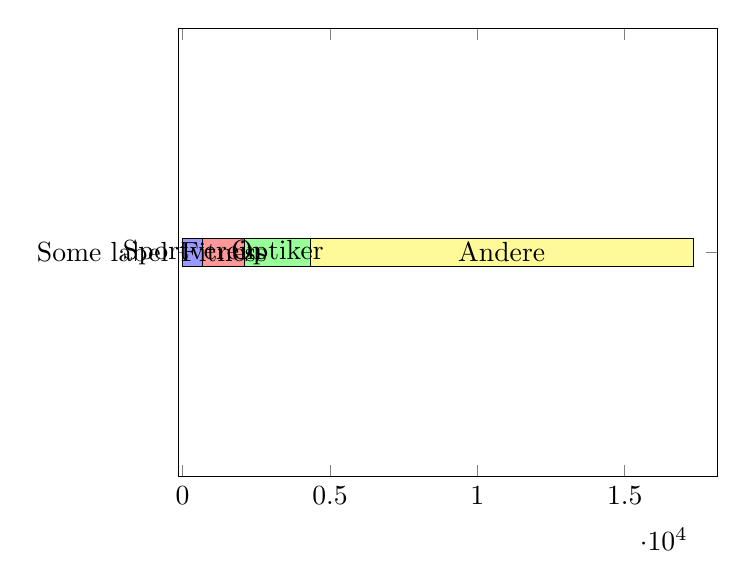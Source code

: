 \begin{tikzpicture}
    \begin{axis}[
        xbar stacked,
    	% ylabel=Anzahl Rechnungen,
    	enlargelimits=0.05,
        % symbolic x coords={Sportverein,Fitness,Optiker,Andere},
        ytick=data,
        yticklabels = {Some label},
        nodes near coords,
        point meta=explicit symbolic,
    ]
     \addplot[fill=blue!40] coordinates{(681,0) [Sportverein]};
     \addplot[fill=red!40] coordinates{(1432,0) [Fitness]};
     \addplot[fill=green!40] coordinates{(2215,0) [Optiker]};
     \addplot[fill=yellow!40] coordinates{(12995,0) [Andere]};
     %   \addplot 
    %	    coordinates {(Sportverein, 681) (Fitness, 1432) (Optiker, 2215) (Andere, 12995)};
    \end{axis}
\end{tikzpicture}
